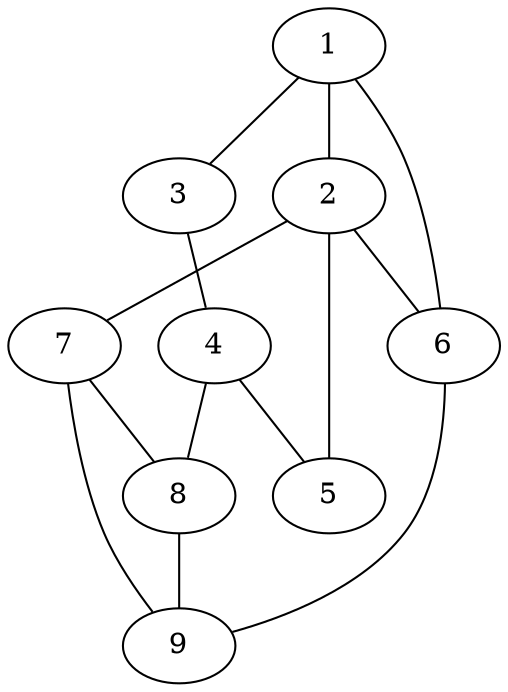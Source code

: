 graph g {
      graph[scale=0.3]
      1 -- 2
      1 -- 3
      1 -- 6
      2 -- 5
      2 -- 6
      2 -- 7
      3 -- 4
      4 -- 5
      4 -- 8
      6 -- 9
      7 -- 8
      7 -- 9
      8 -- 9
}
